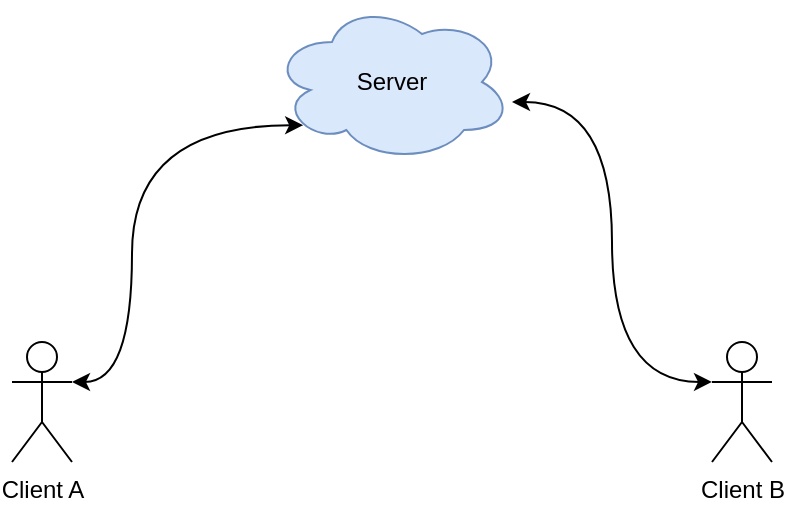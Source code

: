 <mxfile version="14.5.1" type="device"><diagram id="l8z5vi4abeBnECRDy521" name="Página-1"><mxGraphModel dx="1086" dy="846" grid="1" gridSize="10" guides="1" tooltips="1" connect="1" arrows="1" fold="1" page="1" pageScale="1" pageWidth="827" pageHeight="1169" math="0" shadow="0"><root><mxCell id="0"/><mxCell id="1" parent="0"/><mxCell id="EKiJfMRoxbTTtd6bJP9t-1" value="Server" style="ellipse;shape=cloud;whiteSpace=wrap;html=1;fillColor=#dae8fc;strokeColor=#6c8ebf;" vertex="1" parent="1"><mxGeometry x="270" y="210" width="120" height="80" as="geometry"/></mxCell><mxCell id="EKiJfMRoxbTTtd6bJP9t-4" style="edgeStyle=orthogonalEdgeStyle;rounded=0;orthogonalLoop=1;jettySize=auto;html=1;exitX=0;exitY=0.333;exitDx=0;exitDy=0;exitPerimeter=0;entryX=1;entryY=0.625;entryDx=0;entryDy=0;entryPerimeter=0;curved=1;startArrow=classic;startFill=1;" edge="1" parent="1" source="EKiJfMRoxbTTtd6bJP9t-2" target="EKiJfMRoxbTTtd6bJP9t-1"><mxGeometry relative="1" as="geometry"/></mxCell><mxCell id="EKiJfMRoxbTTtd6bJP9t-2" value="Client B" style="shape=umlActor;verticalLabelPosition=bottom;verticalAlign=top;html=1;outlineConnect=0;" vertex="1" parent="1"><mxGeometry x="490" y="380" width="30" height="60" as="geometry"/></mxCell><mxCell id="EKiJfMRoxbTTtd6bJP9t-5" style="edgeStyle=orthogonalEdgeStyle;curved=1;rounded=0;orthogonalLoop=1;jettySize=auto;html=1;exitX=1;exitY=0.333;exitDx=0;exitDy=0;exitPerimeter=0;entryX=0.13;entryY=0.77;entryDx=0;entryDy=0;entryPerimeter=0;startArrow=classic;startFill=1;" edge="1" parent="1" source="EKiJfMRoxbTTtd6bJP9t-3" target="EKiJfMRoxbTTtd6bJP9t-1"><mxGeometry relative="1" as="geometry"><Array as="points"><mxPoint x="200" y="400"/><mxPoint x="200" y="272"/></Array></mxGeometry></mxCell><mxCell id="EKiJfMRoxbTTtd6bJP9t-3" value="Client A" style="shape=umlActor;verticalLabelPosition=bottom;verticalAlign=top;html=1;outlineConnect=0;" vertex="1" parent="1"><mxGeometry x="140" y="380" width="30" height="60" as="geometry"/></mxCell></root></mxGraphModel></diagram></mxfile>